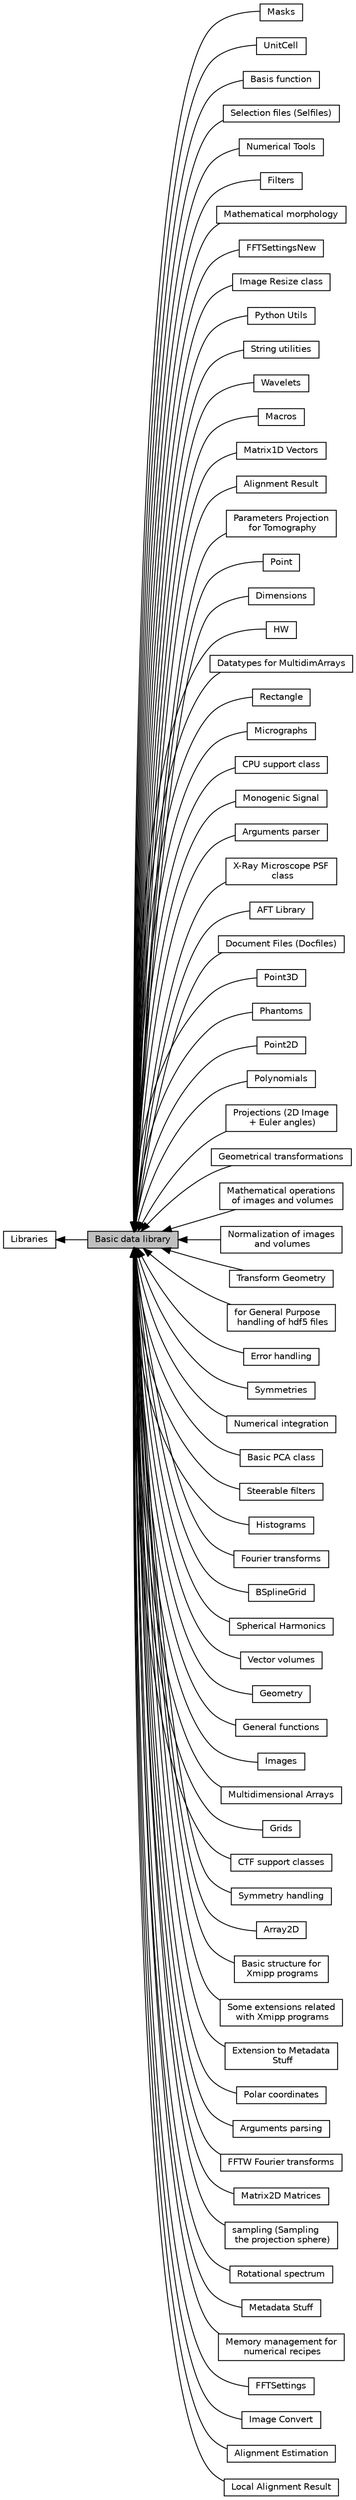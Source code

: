 digraph "Basic data library"
{
  edge [fontname="Helvetica",fontsize="10",labelfontname="Helvetica",labelfontsize="10"];
  node [fontname="Helvetica",fontsize="10",shape=record];
  rankdir=LR;
  Node22 [label="Masks",height=0.2,width=0.4,color="black", fillcolor="white", style="filled",URL="$group__Masks.html"];
  Node42 [label="UnitCell",height=0.2,width=0.4,color="black", fillcolor="white", style="filled",URL="$group__UnitCell.html"];
  Node7 [label="Basis function",height=0.2,width=0.4,color="black", fillcolor="white", style="filled",URL="$group__BasisFunction.html"];
  Node49 [label="Selection files (Selfiles)",height=0.2,width=0.4,color="black", fillcolor="white", style="filled",URL="$group__SelFiles.html"];
  Node27 [label="Numerical Tools",height=0.2,width=0.4,color="black", fillcolor="white", style="filled",URL="$group__NumericalTools.html"];
  Node14 [label="Filters",height=0.2,width=0.4,color="black", fillcolor="white", style="filled",URL="$group__Filters.html"];
  Node25 [label="Mathematical morphology",height=0.2,width=0.4,color="black", fillcolor="white", style="filled",URL="$group__MathematicalMorphology.html"];
  Node13 [label="FFTSettingsNew",height=0.2,width=0.4,color="black", fillcolor="white", style="filled",URL="$group__FFTSettingsNew.html"];
  Node19 [label="Image Resize class",height=0.2,width=0.4,color="black", fillcolor="white", style="filled",URL="$group__ProgImageResize.html"];
  Node48 [label="Python Utils",height=0.2,width=0.4,color="black", fillcolor="white", style="filled",URL="$group__Python.html"];
  Node72 [label="String utilities",height=0.2,width=0.4,color="black", fillcolor="white", style="filled",URL="$group__StringUtilities.html"];
  Node44 [label="Wavelets",height=0.2,width=0.4,color="black", fillcolor="white", style="filled",URL="$group__Wavelets.html"];
  Node69 [label="Macros",height=0.2,width=0.4,color="black", fillcolor="white", style="filled",URL="$group__Macros.html"];
  Node55 [label="Matrix1D Vectors",height=0.2,width=0.4,color="black", fillcolor="white", style="filled",URL="$group__Vectors.html"];
  Node0 [label="Basic data library",height=0.2,width=0.4,color="black", fillcolor="grey75", style="filled", fontcolor="black"];
  Node4 [label="Alignment Result",height=0.2,width=0.4,color="black", fillcolor="white", style="filled",URL="$group__AlignmentResult.html"];
  Node33 [label="Parameters Projection\l for Tomography",height=0.2,width=0.4,color="black", fillcolor="white", style="filled",URL="$group__ParametersProjectionTomography.html"];
  Node29 [label="Point",height=0.2,width=0.4,color="black", fillcolor="white", style="filled",URL="$group__Point.html"];
  Node11 [label="Dimensions",height=0.2,width=0.4,color="black", fillcolor="white", style="filled",URL="$group__Dimensions.html"];
  Node17 [label="HW",height=0.2,width=0.4,color="black", fillcolor="white", style="filled",URL="$group__HW.html"];
  Node62 [label="Datatypes for MultidimArrays",height=0.2,width=0.4,color="black", fillcolor="white", style="filled",URL="$group__Datatypes.html"];
  Node35 [label="Rectangle",height=0.2,width=0.4,color="black", fillcolor="white", style="filled",URL="$group__Rectangle.html"];
  Node23 [label="Micrographs",height=0.2,width=0.4,color="black", fillcolor="white", style="filled",URL="$group__Micrographs.html"];
  Node9 [label="CPU support class",height=0.2,width=0.4,color="black", fillcolor="white", style="filled",URL="$group__CPU.html"];
  Node24 [label="Monogenic Signal",height=0.2,width=0.4,color="black", fillcolor="white", style="filled",URL="$group__Monogenic.html"];
  Node52 [label="Arguments parser",height=0.2,width=0.4,color="black", fillcolor="white", style="filled",URL="$group__Arguments1.html"];
  Node34 [label="X-Ray Microscope PSF\l class",height=0.2,width=0.4,color="black", fillcolor="white", style="filled",URL="$group__PSFXRSupport.html"];
  Node2 [label="AFT Library",height=0.2,width=0.4,color="black", fillcolor="white", style="filled",URL="$group__AFTLibrary.html"];
  Node47 [label="Document Files (Docfiles)",height=0.2,width=0.4,color="black", fillcolor="white", style="filled",URL="$group__DocFiles.html"];
  Node31 [label="Point3D",height=0.2,width=0.4,color="black", fillcolor="white", style="filled",URL="$group__Point3D.html"];
  Node28 [label="Phantoms",height=0.2,width=0.4,color="black", fillcolor="white", style="filled",URL="$group__Phantoms.html"];
  Node30 [label="Point2D",height=0.2,width=0.4,color="black", fillcolor="white", style="filled",URL="$group__Point2D.html"];
  Node46 [label="Polynomials",height=0.2,width=0.4,color="black", fillcolor="white", style="filled",URL="$group__Polynomials.html"];
  Node15 [label="Projections (2D Image\l + Euler angles)",height=0.2,width=0.4,color="black", fillcolor="white", style="filled",URL="$group__Projections.html"];
  Node61 [label="Geometrical transformations",height=0.2,width=0.4,color="black", fillcolor="white", style="filled",URL="$group__GeometricalTransformations.html"];
  Node18 [label="Mathematical operations\l of images and volumes",height=0.2,width=0.4,color="black", fillcolor="white", style="filled",URL="$group__ImageOperate.html"];
  Node26 [label="Normalization of images\l and volumes",height=0.2,width=0.4,color="black", fillcolor="white", style="filled",URL="$group__Normalize.html"];
  Node41 [label="Transform Geometry",height=0.2,width=0.4,color="black", fillcolor="white", style="filled",URL="$group__ProgTransformGeometry.html"];
  Node67 [label="for General Purpose\l handling of hdf5 files",height=0.2,width=0.4,color="black", fillcolor="white", style="filled",URL="$group__Tools.html"];
  Node63 [label="Error handling",height=0.2,width=0.4,color="black", fillcolor="white", style="filled",URL="$group__ErrorHandling.html"];
  Node40 [label="Symmetries",height=0.2,width=0.4,color="black", fillcolor="white", style="filled",URL="$group__symmetrizeCrystalVectors.html"];
  Node20 [label="Numerical integration",height=0.2,width=0.4,color="black", fillcolor="white", style="filled",URL="$group__NumericalIntegration.html"];
  Node6 [label="Basic PCA class",height=0.2,width=0.4,color="black", fillcolor="white", style="filled",URL="$group__BasicPCA.html"];
  Node39 [label="Steerable filters",height=0.2,width=0.4,color="black", fillcolor="white", style="filled",URL="$group__Steerable.html"];
  Node54 [label="Histograms",height=0.2,width=0.4,color="black", fillcolor="white", style="filled",URL="$group__Histograms.html"];
  Node64 [label="Fourier transforms",height=0.2,width=0.4,color="black", fillcolor="white", style="filled",URL="$group__Fourier.html"];
  Node8 [label="BSplineGrid",height=0.2,width=0.4,color="black", fillcolor="white", style="filled",URL="$group__BSplineGrid.html"];
  Node38 [label="Spherical Harmonics",height=0.2,width=0.4,color="black", fillcolor="white", style="filled",URL="$group__PolySphericalHarmonics.html"];
  Node43 [label="Vector volumes",height=0.2,width=0.4,color="black", fillcolor="white", style="filled",URL="$group__Vectorial.html"];
  Node53 [label="Geometry",height=0.2,width=0.4,color="black", fillcolor="white", style="filled",URL="$group__Geometry.html"];
  Node66 [label="General functions",height=0.2,width=0.4,color="black", fillcolor="white", style="filled",URL="$group__GeneralFunctions.html"];
  Node68 [label="Images",height=0.2,width=0.4,color="black", fillcolor="white", style="filled",URL="$group__Images.html"];
  Node59 [label="Multidimensional Arrays",height=0.2,width=0.4,color="black", fillcolor="white", style="filled",URL="$group__MultidimensionalArrays.html"];
  Node1 [label="Libraries",height=0.2,width=0.4,color="black", fillcolor="white", style="filled",URL="$group__Libraries.html"];
  Node16 [label="Grids",height=0.2,width=0.4,color="black", fillcolor="white", style="filled",URL="$group__Grids.html"];
  Node10 [label="CTF support classes",height=0.2,width=0.4,color="black", fillcolor="white", style="filled",URL="$group__CTFSupport.html"];
  Node60 [label="Symmetry handling",height=0.2,width=0.4,color="black", fillcolor="white", style="filled",URL="$group__SymmetryLists.html"];
  Node5 [label="Array2D",height=0.2,width=0.4,color="black", fillcolor="white", style="filled",URL="$group__Array2D.html"];
  Node71 [label="Basic structure for\l Xmipp programs",height=0.2,width=0.4,color="black", fillcolor="white", style="filled",URL="$group__Programs2.html"];
  Node50 [label="Some extensions related\l with Xmipp programs",height=0.2,width=0.4,color="black", fillcolor="white", style="filled",URL="$group__Programs3.html"];
  Node58 [label="Extension to Metadata\l Stuff",height=0.2,width=0.4,color="black", fillcolor="white", style="filled",URL="$group__MetaDataExtension.html"];
  Node32 [label="Polar coordinates",height=0.2,width=0.4,color="black", fillcolor="white", style="filled",URL="$group__Polar.html"];
  Node51 [label="Arguments parsing",height=0.2,width=0.4,color="black", fillcolor="white", style="filled",URL="$group__Arguments.html"];
  Node65 [label="FFTW Fourier transforms",height=0.2,width=0.4,color="black", fillcolor="white", style="filled",URL="$group__FourierW.html"];
  Node56 [label="Matrix2D Matrices",height=0.2,width=0.4,color="black", fillcolor="white", style="filled",URL="$group__Matrices.html"];
  Node37 [label="sampling (Sampling\l the projection sphere)",height=0.2,width=0.4,color="black", fillcolor="white", style="filled",URL="$group__SphereSampling.html"];
  Node36 [label="Rotational spectrum",height=0.2,width=0.4,color="black", fillcolor="white", style="filled",URL="$group__RotationalSpectrum.html"];
  Node57 [label="Metadata Stuff",height=0.2,width=0.4,color="black", fillcolor="white", style="filled",URL="$group__MetaData.html"];
  Node70 [label="Memory management for\l numerical recipes",height=0.2,width=0.4,color="black", fillcolor="white", style="filled",URL="$group__MemoryManaging.html"];
  Node12 [label="FFTSettings",height=0.2,width=0.4,color="black", fillcolor="white", style="filled",URL="$group__FFTSettings.html"];
  Node45 [label="Image Convert",height=0.2,width=0.4,color="black", fillcolor="white", style="filled",URL="$group__ProgConvImg.html"];
  Node3 [label="Alignment Estimation",height=0.2,width=0.4,color="black", fillcolor="white", style="filled",URL="$group__Alignment.html"];
  Node21 [label="Local Alignment Result",height=0.2,width=0.4,color="black", fillcolor="white", style="filled",URL="$group__LocalAlignmentResult.html"];
  Node1->Node0 [shape=plaintext, dir="back", style="solid"];
  Node0->Node2 [shape=plaintext, dir="back", style="solid"];
  Node0->Node3 [shape=plaintext, dir="back", style="solid"];
  Node0->Node4 [shape=plaintext, dir="back", style="solid"];
  Node0->Node5 [shape=plaintext, dir="back", style="solid"];
  Node0->Node6 [shape=plaintext, dir="back", style="solid"];
  Node0->Node7 [shape=plaintext, dir="back", style="solid"];
  Node0->Node8 [shape=plaintext, dir="back", style="solid"];
  Node0->Node9 [shape=plaintext, dir="back", style="solid"];
  Node0->Node10 [shape=plaintext, dir="back", style="solid"];
  Node0->Node11 [shape=plaintext, dir="back", style="solid"];
  Node0->Node12 [shape=plaintext, dir="back", style="solid"];
  Node0->Node13 [shape=plaintext, dir="back", style="solid"];
  Node0->Node14 [shape=plaintext, dir="back", style="solid"];
  Node0->Node15 [shape=plaintext, dir="back", style="solid"];
  Node0->Node16 [shape=plaintext, dir="back", style="solid"];
  Node0->Node17 [shape=plaintext, dir="back", style="solid"];
  Node0->Node18 [shape=plaintext, dir="back", style="solid"];
  Node0->Node19 [shape=plaintext, dir="back", style="solid"];
  Node0->Node20 [shape=plaintext, dir="back", style="solid"];
  Node0->Node21 [shape=plaintext, dir="back", style="solid"];
  Node0->Node22 [shape=plaintext, dir="back", style="solid"];
  Node0->Node23 [shape=plaintext, dir="back", style="solid"];
  Node0->Node24 [shape=plaintext, dir="back", style="solid"];
  Node0->Node25 [shape=plaintext, dir="back", style="solid"];
  Node0->Node26 [shape=plaintext, dir="back", style="solid"];
  Node0->Node27 [shape=plaintext, dir="back", style="solid"];
  Node0->Node28 [shape=plaintext, dir="back", style="solid"];
  Node0->Node29 [shape=plaintext, dir="back", style="solid"];
  Node0->Node30 [shape=plaintext, dir="back", style="solid"];
  Node0->Node31 [shape=plaintext, dir="back", style="solid"];
  Node0->Node32 [shape=plaintext, dir="back", style="solid"];
  Node0->Node33 [shape=plaintext, dir="back", style="solid"];
  Node0->Node34 [shape=plaintext, dir="back", style="solid"];
  Node0->Node35 [shape=plaintext, dir="back", style="solid"];
  Node0->Node36 [shape=plaintext, dir="back", style="solid"];
  Node0->Node37 [shape=plaintext, dir="back", style="solid"];
  Node0->Node38 [shape=plaintext, dir="back", style="solid"];
  Node0->Node39 [shape=plaintext, dir="back", style="solid"];
  Node0->Node40 [shape=plaintext, dir="back", style="solid"];
  Node0->Node41 [shape=plaintext, dir="back", style="solid"];
  Node0->Node42 [shape=plaintext, dir="back", style="solid"];
  Node0->Node43 [shape=plaintext, dir="back", style="solid"];
  Node0->Node44 [shape=plaintext, dir="back", style="solid"];
  Node0->Node45 [shape=plaintext, dir="back", style="solid"];
  Node0->Node46 [shape=plaintext, dir="back", style="solid"];
  Node0->Node47 [shape=plaintext, dir="back", style="solid"];
  Node0->Node48 [shape=plaintext, dir="back", style="solid"];
  Node0->Node49 [shape=plaintext, dir="back", style="solid"];
  Node0->Node50 [shape=plaintext, dir="back", style="solid"];
  Node0->Node51 [shape=plaintext, dir="back", style="solid"];
  Node0->Node52 [shape=plaintext, dir="back", style="solid"];
  Node0->Node53 [shape=plaintext, dir="back", style="solid"];
  Node0->Node54 [shape=plaintext, dir="back", style="solid"];
  Node0->Node55 [shape=plaintext, dir="back", style="solid"];
  Node0->Node56 [shape=plaintext, dir="back", style="solid"];
  Node0->Node57 [shape=plaintext, dir="back", style="solid"];
  Node0->Node58 [shape=plaintext, dir="back", style="solid"];
  Node0->Node59 [shape=plaintext, dir="back", style="solid"];
  Node0->Node60 [shape=plaintext, dir="back", style="solid"];
  Node0->Node61 [shape=plaintext, dir="back", style="solid"];
  Node0->Node62 [shape=plaintext, dir="back", style="solid"];
  Node0->Node63 [shape=plaintext, dir="back", style="solid"];
  Node0->Node64 [shape=plaintext, dir="back", style="solid"];
  Node0->Node65 [shape=plaintext, dir="back", style="solid"];
  Node0->Node66 [shape=plaintext, dir="back", style="solid"];
  Node0->Node67 [shape=plaintext, dir="back", style="solid"];
  Node0->Node68 [shape=plaintext, dir="back", style="solid"];
  Node0->Node69 [shape=plaintext, dir="back", style="solid"];
  Node0->Node70 [shape=plaintext, dir="back", style="solid"];
  Node0->Node71 [shape=plaintext, dir="back", style="solid"];
  Node0->Node72 [shape=plaintext, dir="back", style="solid"];
}
